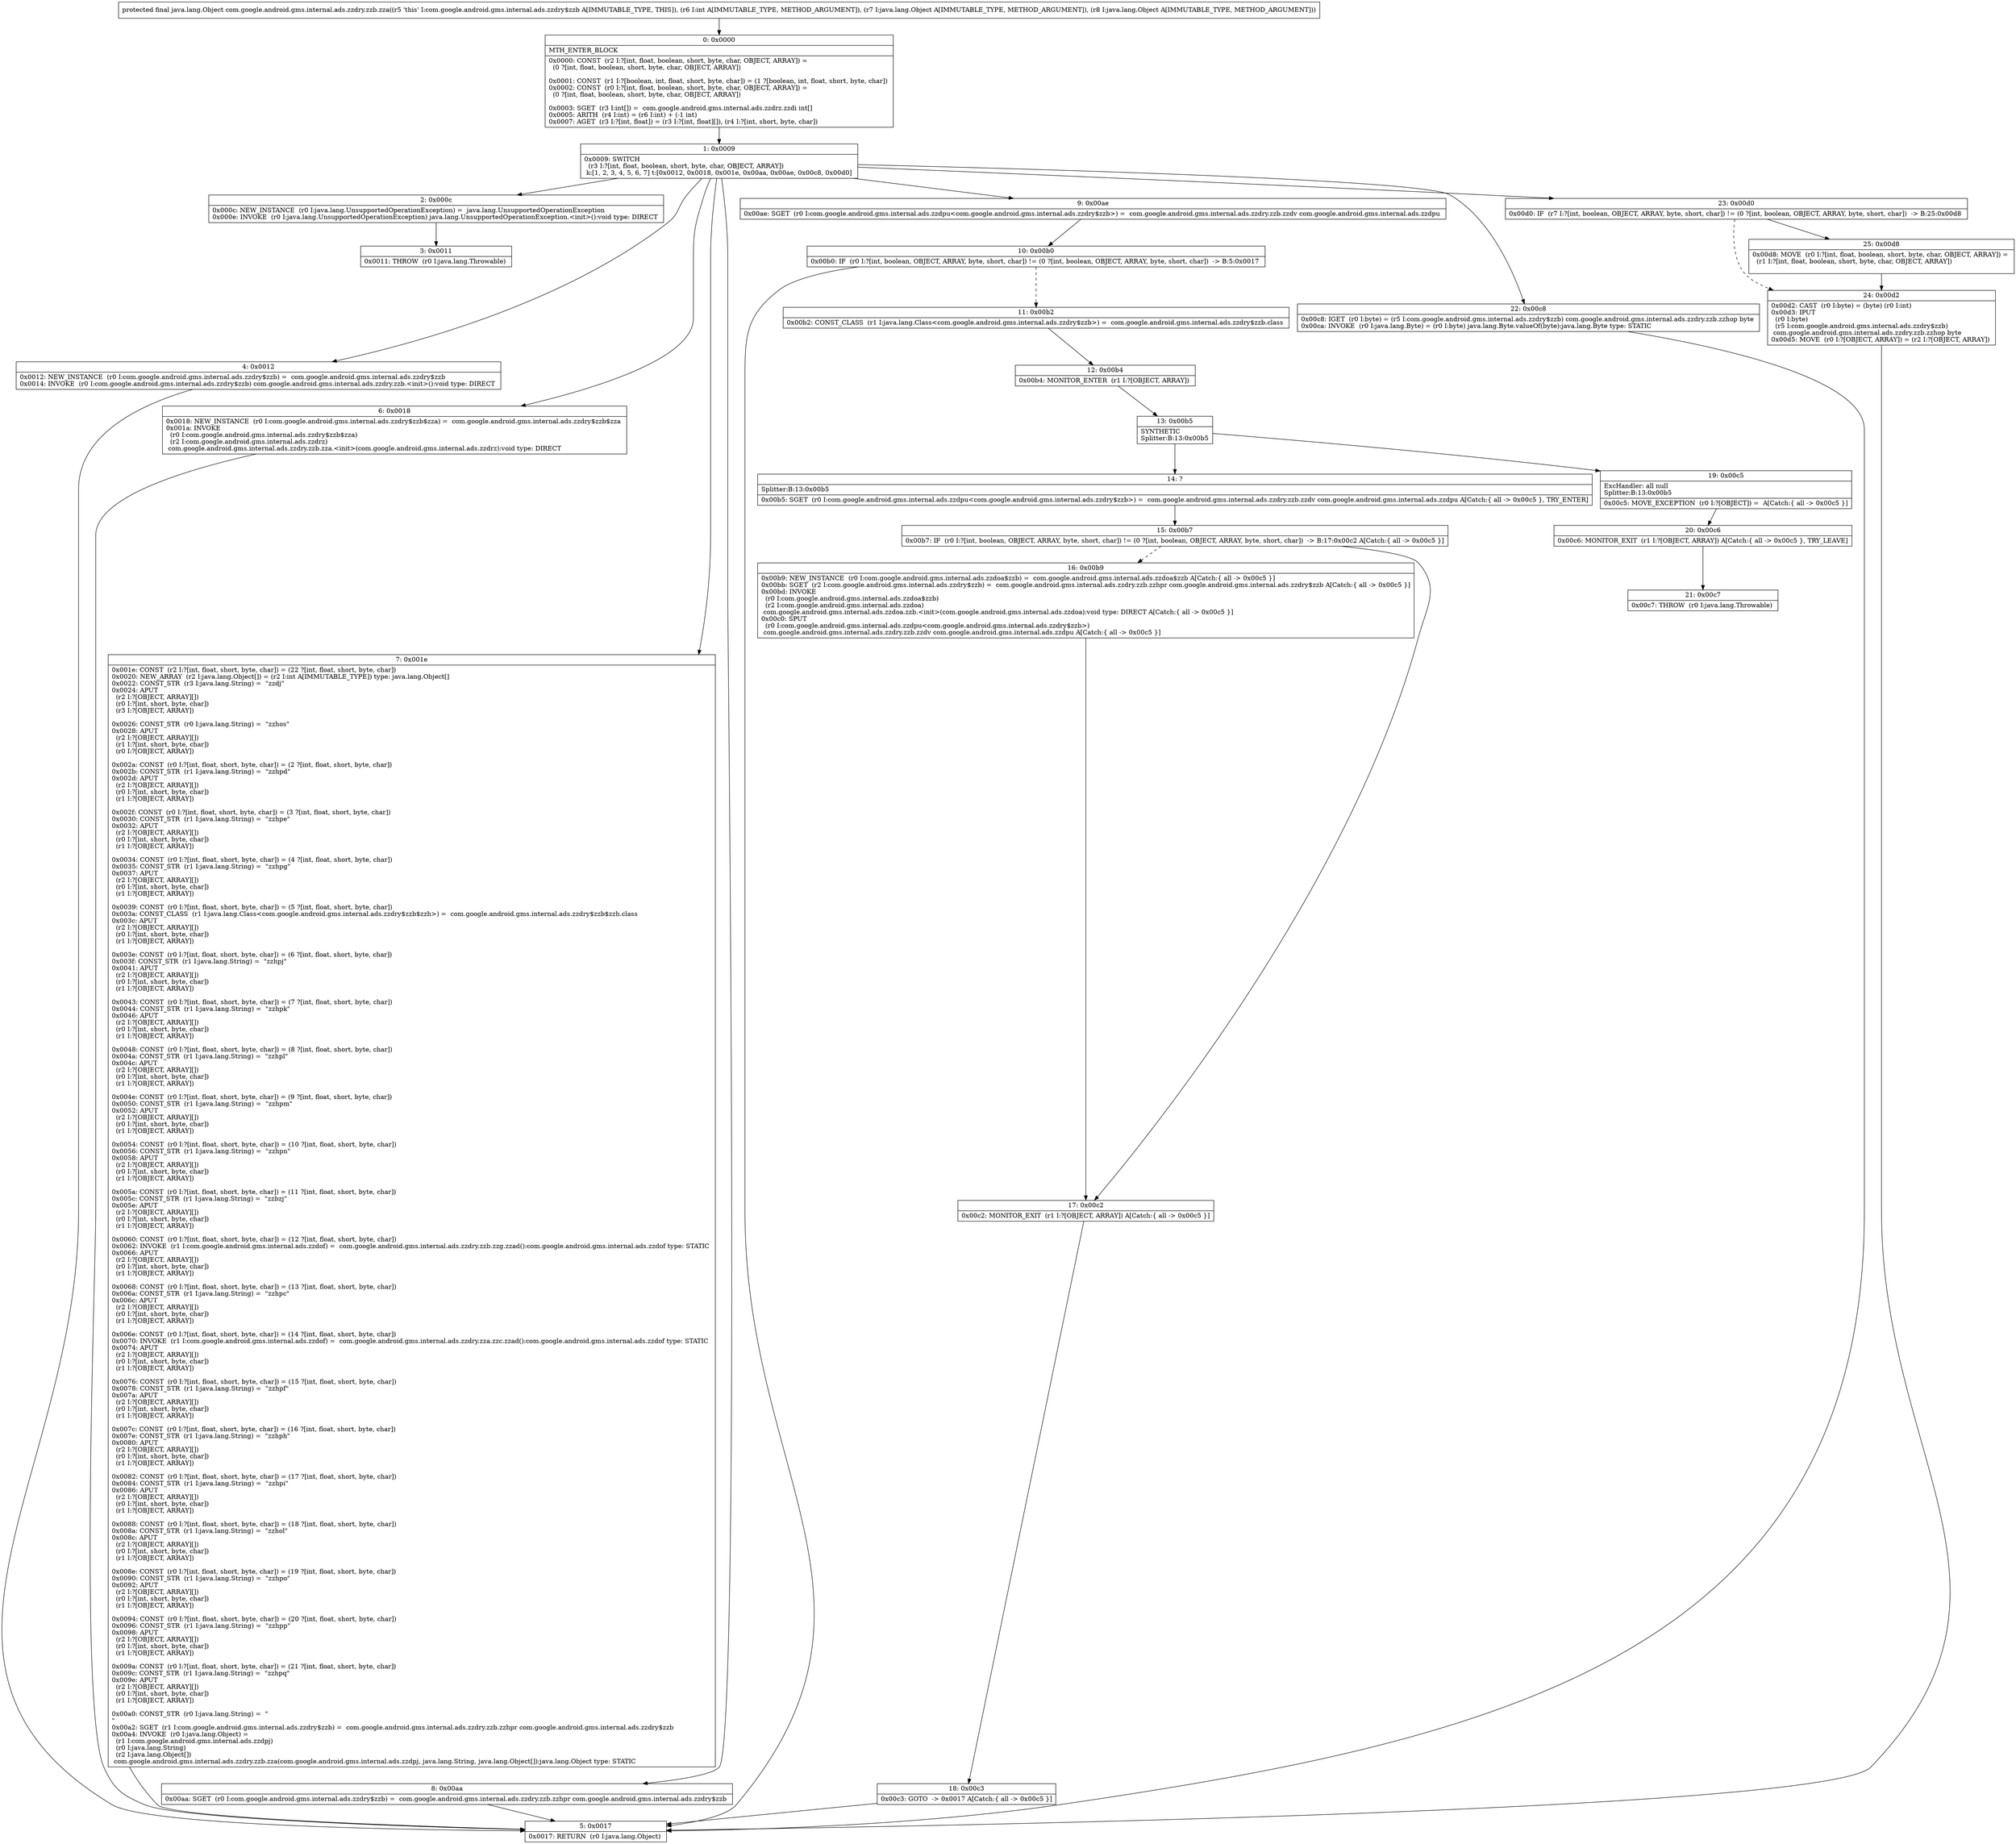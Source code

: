 digraph "CFG forcom.google.android.gms.internal.ads.zzdry.zzb.zza(ILjava\/lang\/Object;Ljava\/lang\/Object;)Ljava\/lang\/Object;" {
Node_0 [shape=record,label="{0\:\ 0x0000|MTH_ENTER_BLOCK\l|0x0000: CONST  (r2 I:?[int, float, boolean, short, byte, char, OBJECT, ARRAY]) = \l  (0 ?[int, float, boolean, short, byte, char, OBJECT, ARRAY])\l \l0x0001: CONST  (r1 I:?[boolean, int, float, short, byte, char]) = (1 ?[boolean, int, float, short, byte, char]) \l0x0002: CONST  (r0 I:?[int, float, boolean, short, byte, char, OBJECT, ARRAY]) = \l  (0 ?[int, float, boolean, short, byte, char, OBJECT, ARRAY])\l \l0x0003: SGET  (r3 I:int[]) =  com.google.android.gms.internal.ads.zzdrz.zzdi int[] \l0x0005: ARITH  (r4 I:int) = (r6 I:int) + (\-1 int) \l0x0007: AGET  (r3 I:?[int, float]) = (r3 I:?[int, float][]), (r4 I:?[int, short, byte, char]) \l}"];
Node_1 [shape=record,label="{1\:\ 0x0009|0x0009: SWITCH  \l  (r3 I:?[int, float, boolean, short, byte, char, OBJECT, ARRAY])\l k:[1, 2, 3, 4, 5, 6, 7] t:[0x0012, 0x0018, 0x001e, 0x00aa, 0x00ae, 0x00c8, 0x00d0] \l}"];
Node_2 [shape=record,label="{2\:\ 0x000c|0x000c: NEW_INSTANCE  (r0 I:java.lang.UnsupportedOperationException) =  java.lang.UnsupportedOperationException \l0x000e: INVOKE  (r0 I:java.lang.UnsupportedOperationException) java.lang.UnsupportedOperationException.\<init\>():void type: DIRECT \l}"];
Node_3 [shape=record,label="{3\:\ 0x0011|0x0011: THROW  (r0 I:java.lang.Throwable) \l}"];
Node_4 [shape=record,label="{4\:\ 0x0012|0x0012: NEW_INSTANCE  (r0 I:com.google.android.gms.internal.ads.zzdry$zzb) =  com.google.android.gms.internal.ads.zzdry$zzb \l0x0014: INVOKE  (r0 I:com.google.android.gms.internal.ads.zzdry$zzb) com.google.android.gms.internal.ads.zzdry.zzb.\<init\>():void type: DIRECT \l}"];
Node_5 [shape=record,label="{5\:\ 0x0017|0x0017: RETURN  (r0 I:java.lang.Object) \l}"];
Node_6 [shape=record,label="{6\:\ 0x0018|0x0018: NEW_INSTANCE  (r0 I:com.google.android.gms.internal.ads.zzdry$zzb$zza) =  com.google.android.gms.internal.ads.zzdry$zzb$zza \l0x001a: INVOKE  \l  (r0 I:com.google.android.gms.internal.ads.zzdry$zzb$zza)\l  (r2 I:com.google.android.gms.internal.ads.zzdrz)\l com.google.android.gms.internal.ads.zzdry.zzb.zza.\<init\>(com.google.android.gms.internal.ads.zzdrz):void type: DIRECT \l}"];
Node_7 [shape=record,label="{7\:\ 0x001e|0x001e: CONST  (r2 I:?[int, float, short, byte, char]) = (22 ?[int, float, short, byte, char]) \l0x0020: NEW_ARRAY  (r2 I:java.lang.Object[]) = (r2 I:int A[IMMUTABLE_TYPE]) type: java.lang.Object[] \l0x0022: CONST_STR  (r3 I:java.lang.String) =  \"zzdj\" \l0x0024: APUT  \l  (r2 I:?[OBJECT, ARRAY][])\l  (r0 I:?[int, short, byte, char])\l  (r3 I:?[OBJECT, ARRAY])\l \l0x0026: CONST_STR  (r0 I:java.lang.String) =  \"zzhos\" \l0x0028: APUT  \l  (r2 I:?[OBJECT, ARRAY][])\l  (r1 I:?[int, short, byte, char])\l  (r0 I:?[OBJECT, ARRAY])\l \l0x002a: CONST  (r0 I:?[int, float, short, byte, char]) = (2 ?[int, float, short, byte, char]) \l0x002b: CONST_STR  (r1 I:java.lang.String) =  \"zzhpd\" \l0x002d: APUT  \l  (r2 I:?[OBJECT, ARRAY][])\l  (r0 I:?[int, short, byte, char])\l  (r1 I:?[OBJECT, ARRAY])\l \l0x002f: CONST  (r0 I:?[int, float, short, byte, char]) = (3 ?[int, float, short, byte, char]) \l0x0030: CONST_STR  (r1 I:java.lang.String) =  \"zzhpe\" \l0x0032: APUT  \l  (r2 I:?[OBJECT, ARRAY][])\l  (r0 I:?[int, short, byte, char])\l  (r1 I:?[OBJECT, ARRAY])\l \l0x0034: CONST  (r0 I:?[int, float, short, byte, char]) = (4 ?[int, float, short, byte, char]) \l0x0035: CONST_STR  (r1 I:java.lang.String) =  \"zzhpg\" \l0x0037: APUT  \l  (r2 I:?[OBJECT, ARRAY][])\l  (r0 I:?[int, short, byte, char])\l  (r1 I:?[OBJECT, ARRAY])\l \l0x0039: CONST  (r0 I:?[int, float, short, byte, char]) = (5 ?[int, float, short, byte, char]) \l0x003a: CONST_CLASS  (r1 I:java.lang.Class\<com.google.android.gms.internal.ads.zzdry$zzb$zzh\>) =  com.google.android.gms.internal.ads.zzdry$zzb$zzh.class \l0x003c: APUT  \l  (r2 I:?[OBJECT, ARRAY][])\l  (r0 I:?[int, short, byte, char])\l  (r1 I:?[OBJECT, ARRAY])\l \l0x003e: CONST  (r0 I:?[int, float, short, byte, char]) = (6 ?[int, float, short, byte, char]) \l0x003f: CONST_STR  (r1 I:java.lang.String) =  \"zzhpj\" \l0x0041: APUT  \l  (r2 I:?[OBJECT, ARRAY][])\l  (r0 I:?[int, short, byte, char])\l  (r1 I:?[OBJECT, ARRAY])\l \l0x0043: CONST  (r0 I:?[int, float, short, byte, char]) = (7 ?[int, float, short, byte, char]) \l0x0044: CONST_STR  (r1 I:java.lang.String) =  \"zzhpk\" \l0x0046: APUT  \l  (r2 I:?[OBJECT, ARRAY][])\l  (r0 I:?[int, short, byte, char])\l  (r1 I:?[OBJECT, ARRAY])\l \l0x0048: CONST  (r0 I:?[int, float, short, byte, char]) = (8 ?[int, float, short, byte, char]) \l0x004a: CONST_STR  (r1 I:java.lang.String) =  \"zzhpl\" \l0x004c: APUT  \l  (r2 I:?[OBJECT, ARRAY][])\l  (r0 I:?[int, short, byte, char])\l  (r1 I:?[OBJECT, ARRAY])\l \l0x004e: CONST  (r0 I:?[int, float, short, byte, char]) = (9 ?[int, float, short, byte, char]) \l0x0050: CONST_STR  (r1 I:java.lang.String) =  \"zzhpm\" \l0x0052: APUT  \l  (r2 I:?[OBJECT, ARRAY][])\l  (r0 I:?[int, short, byte, char])\l  (r1 I:?[OBJECT, ARRAY])\l \l0x0054: CONST  (r0 I:?[int, float, short, byte, char]) = (10 ?[int, float, short, byte, char]) \l0x0056: CONST_STR  (r1 I:java.lang.String) =  \"zzhpn\" \l0x0058: APUT  \l  (r2 I:?[OBJECT, ARRAY][])\l  (r0 I:?[int, short, byte, char])\l  (r1 I:?[OBJECT, ARRAY])\l \l0x005a: CONST  (r0 I:?[int, float, short, byte, char]) = (11 ?[int, float, short, byte, char]) \l0x005c: CONST_STR  (r1 I:java.lang.String) =  \"zzbzj\" \l0x005e: APUT  \l  (r2 I:?[OBJECT, ARRAY][])\l  (r0 I:?[int, short, byte, char])\l  (r1 I:?[OBJECT, ARRAY])\l \l0x0060: CONST  (r0 I:?[int, float, short, byte, char]) = (12 ?[int, float, short, byte, char]) \l0x0062: INVOKE  (r1 I:com.google.android.gms.internal.ads.zzdof) =  com.google.android.gms.internal.ads.zzdry.zzb.zzg.zzad():com.google.android.gms.internal.ads.zzdof type: STATIC \l0x0066: APUT  \l  (r2 I:?[OBJECT, ARRAY][])\l  (r0 I:?[int, short, byte, char])\l  (r1 I:?[OBJECT, ARRAY])\l \l0x0068: CONST  (r0 I:?[int, float, short, byte, char]) = (13 ?[int, float, short, byte, char]) \l0x006a: CONST_STR  (r1 I:java.lang.String) =  \"zzhpc\" \l0x006c: APUT  \l  (r2 I:?[OBJECT, ARRAY][])\l  (r0 I:?[int, short, byte, char])\l  (r1 I:?[OBJECT, ARRAY])\l \l0x006e: CONST  (r0 I:?[int, float, short, byte, char]) = (14 ?[int, float, short, byte, char]) \l0x0070: INVOKE  (r1 I:com.google.android.gms.internal.ads.zzdof) =  com.google.android.gms.internal.ads.zzdry.zza.zzc.zzad():com.google.android.gms.internal.ads.zzdof type: STATIC \l0x0074: APUT  \l  (r2 I:?[OBJECT, ARRAY][])\l  (r0 I:?[int, short, byte, char])\l  (r1 I:?[OBJECT, ARRAY])\l \l0x0076: CONST  (r0 I:?[int, float, short, byte, char]) = (15 ?[int, float, short, byte, char]) \l0x0078: CONST_STR  (r1 I:java.lang.String) =  \"zzhpf\" \l0x007a: APUT  \l  (r2 I:?[OBJECT, ARRAY][])\l  (r0 I:?[int, short, byte, char])\l  (r1 I:?[OBJECT, ARRAY])\l \l0x007c: CONST  (r0 I:?[int, float, short, byte, char]) = (16 ?[int, float, short, byte, char]) \l0x007e: CONST_STR  (r1 I:java.lang.String) =  \"zzhph\" \l0x0080: APUT  \l  (r2 I:?[OBJECT, ARRAY][])\l  (r0 I:?[int, short, byte, char])\l  (r1 I:?[OBJECT, ARRAY])\l \l0x0082: CONST  (r0 I:?[int, float, short, byte, char]) = (17 ?[int, float, short, byte, char]) \l0x0084: CONST_STR  (r1 I:java.lang.String) =  \"zzhpi\" \l0x0086: APUT  \l  (r2 I:?[OBJECT, ARRAY][])\l  (r0 I:?[int, short, byte, char])\l  (r1 I:?[OBJECT, ARRAY])\l \l0x0088: CONST  (r0 I:?[int, float, short, byte, char]) = (18 ?[int, float, short, byte, char]) \l0x008a: CONST_STR  (r1 I:java.lang.String) =  \"zzhol\" \l0x008c: APUT  \l  (r2 I:?[OBJECT, ARRAY][])\l  (r0 I:?[int, short, byte, char])\l  (r1 I:?[OBJECT, ARRAY])\l \l0x008e: CONST  (r0 I:?[int, float, short, byte, char]) = (19 ?[int, float, short, byte, char]) \l0x0090: CONST_STR  (r1 I:java.lang.String) =  \"zzhpo\" \l0x0092: APUT  \l  (r2 I:?[OBJECT, ARRAY][])\l  (r0 I:?[int, short, byte, char])\l  (r1 I:?[OBJECT, ARRAY])\l \l0x0094: CONST  (r0 I:?[int, float, short, byte, char]) = (20 ?[int, float, short, byte, char]) \l0x0096: CONST_STR  (r1 I:java.lang.String) =  \"zzhpp\" \l0x0098: APUT  \l  (r2 I:?[OBJECT, ARRAY][])\l  (r0 I:?[int, short, byte, char])\l  (r1 I:?[OBJECT, ARRAY])\l \l0x009a: CONST  (r0 I:?[int, float, short, byte, char]) = (21 ?[int, float, short, byte, char]) \l0x009c: CONST_STR  (r1 I:java.lang.String) =  \"zzhpq\" \l0x009e: APUT  \l  (r2 I:?[OBJECT, ARRAY][])\l  (r0 I:?[int, short, byte, char])\l  (r1 I:?[OBJECT, ARRAY])\l \l0x00a0: CONST_STR  (r0 I:java.lang.String) =  \"  Л	\l	\l 		\l	\" \l0x00a2: SGET  (r1 I:com.google.android.gms.internal.ads.zzdry$zzb) =  com.google.android.gms.internal.ads.zzdry.zzb.zzhpr com.google.android.gms.internal.ads.zzdry$zzb \l0x00a4: INVOKE  (r0 I:java.lang.Object) = \l  (r1 I:com.google.android.gms.internal.ads.zzdpj)\l  (r0 I:java.lang.String)\l  (r2 I:java.lang.Object[])\l com.google.android.gms.internal.ads.zzdry.zzb.zza(com.google.android.gms.internal.ads.zzdpj, java.lang.String, java.lang.Object[]):java.lang.Object type: STATIC \l}"];
Node_8 [shape=record,label="{8\:\ 0x00aa|0x00aa: SGET  (r0 I:com.google.android.gms.internal.ads.zzdry$zzb) =  com.google.android.gms.internal.ads.zzdry.zzb.zzhpr com.google.android.gms.internal.ads.zzdry$zzb \l}"];
Node_9 [shape=record,label="{9\:\ 0x00ae|0x00ae: SGET  (r0 I:com.google.android.gms.internal.ads.zzdpu\<com.google.android.gms.internal.ads.zzdry$zzb\>) =  com.google.android.gms.internal.ads.zzdry.zzb.zzdv com.google.android.gms.internal.ads.zzdpu \l}"];
Node_10 [shape=record,label="{10\:\ 0x00b0|0x00b0: IF  (r0 I:?[int, boolean, OBJECT, ARRAY, byte, short, char]) != (0 ?[int, boolean, OBJECT, ARRAY, byte, short, char])  \-\> B:5:0x0017 \l}"];
Node_11 [shape=record,label="{11\:\ 0x00b2|0x00b2: CONST_CLASS  (r1 I:java.lang.Class\<com.google.android.gms.internal.ads.zzdry$zzb\>) =  com.google.android.gms.internal.ads.zzdry$zzb.class \l}"];
Node_12 [shape=record,label="{12\:\ 0x00b4|0x00b4: MONITOR_ENTER  (r1 I:?[OBJECT, ARRAY]) \l}"];
Node_13 [shape=record,label="{13\:\ 0x00b5|SYNTHETIC\lSplitter:B:13:0x00b5\l}"];
Node_14 [shape=record,label="{14\:\ ?|Splitter:B:13:0x00b5\l|0x00b5: SGET  (r0 I:com.google.android.gms.internal.ads.zzdpu\<com.google.android.gms.internal.ads.zzdry$zzb\>) =  com.google.android.gms.internal.ads.zzdry.zzb.zzdv com.google.android.gms.internal.ads.zzdpu A[Catch:\{ all \-\> 0x00c5 \}, TRY_ENTER]\l}"];
Node_15 [shape=record,label="{15\:\ 0x00b7|0x00b7: IF  (r0 I:?[int, boolean, OBJECT, ARRAY, byte, short, char]) != (0 ?[int, boolean, OBJECT, ARRAY, byte, short, char])  \-\> B:17:0x00c2 A[Catch:\{ all \-\> 0x00c5 \}]\l}"];
Node_16 [shape=record,label="{16\:\ 0x00b9|0x00b9: NEW_INSTANCE  (r0 I:com.google.android.gms.internal.ads.zzdoa$zzb) =  com.google.android.gms.internal.ads.zzdoa$zzb A[Catch:\{ all \-\> 0x00c5 \}]\l0x00bb: SGET  (r2 I:com.google.android.gms.internal.ads.zzdry$zzb) =  com.google.android.gms.internal.ads.zzdry.zzb.zzhpr com.google.android.gms.internal.ads.zzdry$zzb A[Catch:\{ all \-\> 0x00c5 \}]\l0x00bd: INVOKE  \l  (r0 I:com.google.android.gms.internal.ads.zzdoa$zzb)\l  (r2 I:com.google.android.gms.internal.ads.zzdoa)\l com.google.android.gms.internal.ads.zzdoa.zzb.\<init\>(com.google.android.gms.internal.ads.zzdoa):void type: DIRECT A[Catch:\{ all \-\> 0x00c5 \}]\l0x00c0: SPUT  \l  (r0 I:com.google.android.gms.internal.ads.zzdpu\<com.google.android.gms.internal.ads.zzdry$zzb\>)\l com.google.android.gms.internal.ads.zzdry.zzb.zzdv com.google.android.gms.internal.ads.zzdpu A[Catch:\{ all \-\> 0x00c5 \}]\l}"];
Node_17 [shape=record,label="{17\:\ 0x00c2|0x00c2: MONITOR_EXIT  (r1 I:?[OBJECT, ARRAY]) A[Catch:\{ all \-\> 0x00c5 \}]\l}"];
Node_18 [shape=record,label="{18\:\ 0x00c3|0x00c3: GOTO  \-\> 0x0017 A[Catch:\{ all \-\> 0x00c5 \}]\l}"];
Node_19 [shape=record,label="{19\:\ 0x00c5|ExcHandler: all null\lSplitter:B:13:0x00b5\l|0x00c5: MOVE_EXCEPTION  (r0 I:?[OBJECT]) =  A[Catch:\{ all \-\> 0x00c5 \}]\l}"];
Node_20 [shape=record,label="{20\:\ 0x00c6|0x00c6: MONITOR_EXIT  (r1 I:?[OBJECT, ARRAY]) A[Catch:\{ all \-\> 0x00c5 \}, TRY_LEAVE]\l}"];
Node_21 [shape=record,label="{21\:\ 0x00c7|0x00c7: THROW  (r0 I:java.lang.Throwable) \l}"];
Node_22 [shape=record,label="{22\:\ 0x00c8|0x00c8: IGET  (r0 I:byte) = (r5 I:com.google.android.gms.internal.ads.zzdry$zzb) com.google.android.gms.internal.ads.zzdry.zzb.zzhop byte \l0x00ca: INVOKE  (r0 I:java.lang.Byte) = (r0 I:byte) java.lang.Byte.valueOf(byte):java.lang.Byte type: STATIC \l}"];
Node_23 [shape=record,label="{23\:\ 0x00d0|0x00d0: IF  (r7 I:?[int, boolean, OBJECT, ARRAY, byte, short, char]) != (0 ?[int, boolean, OBJECT, ARRAY, byte, short, char])  \-\> B:25:0x00d8 \l}"];
Node_24 [shape=record,label="{24\:\ 0x00d2|0x00d2: CAST  (r0 I:byte) = (byte) (r0 I:int) \l0x00d3: IPUT  \l  (r0 I:byte)\l  (r5 I:com.google.android.gms.internal.ads.zzdry$zzb)\l com.google.android.gms.internal.ads.zzdry.zzb.zzhop byte \l0x00d5: MOVE  (r0 I:?[OBJECT, ARRAY]) = (r2 I:?[OBJECT, ARRAY]) \l}"];
Node_25 [shape=record,label="{25\:\ 0x00d8|0x00d8: MOVE  (r0 I:?[int, float, boolean, short, byte, char, OBJECT, ARRAY]) = \l  (r1 I:?[int, float, boolean, short, byte, char, OBJECT, ARRAY])\l \l}"];
MethodNode[shape=record,label="{protected final java.lang.Object com.google.android.gms.internal.ads.zzdry.zzb.zza((r5 'this' I:com.google.android.gms.internal.ads.zzdry$zzb A[IMMUTABLE_TYPE, THIS]), (r6 I:int A[IMMUTABLE_TYPE, METHOD_ARGUMENT]), (r7 I:java.lang.Object A[IMMUTABLE_TYPE, METHOD_ARGUMENT]), (r8 I:java.lang.Object A[IMMUTABLE_TYPE, METHOD_ARGUMENT])) }"];
MethodNode -> Node_0;
Node_0 -> Node_1;
Node_1 -> Node_2;
Node_1 -> Node_4;
Node_1 -> Node_6;
Node_1 -> Node_7;
Node_1 -> Node_8;
Node_1 -> Node_9;
Node_1 -> Node_22;
Node_1 -> Node_23;
Node_2 -> Node_3;
Node_4 -> Node_5;
Node_6 -> Node_5;
Node_7 -> Node_5;
Node_8 -> Node_5;
Node_9 -> Node_10;
Node_10 -> Node_5;
Node_10 -> Node_11[style=dashed];
Node_11 -> Node_12;
Node_12 -> Node_13;
Node_13 -> Node_14;
Node_13 -> Node_19;
Node_14 -> Node_15;
Node_15 -> Node_16[style=dashed];
Node_15 -> Node_17;
Node_16 -> Node_17;
Node_17 -> Node_18;
Node_18 -> Node_5;
Node_19 -> Node_20;
Node_20 -> Node_21;
Node_22 -> Node_5;
Node_23 -> Node_24[style=dashed];
Node_23 -> Node_25;
Node_24 -> Node_5;
Node_25 -> Node_24;
}

